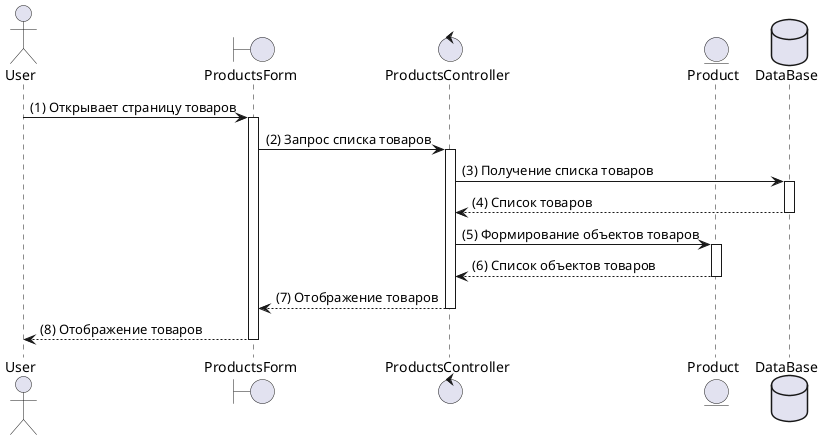 @startuml
actor User
boundary ProductsForm
control ProductsController
entity Product
database DataBase

User -> ProductsForm : (1) Открывает страницу товаров
activate ProductsForm

ProductsForm -> ProductsController : (2) Запрос списка товаров
activate ProductsController

ProductsController -> DataBase : (3) Получение списка товаров
activate DataBase

DataBase --> ProductsController : (4) Список товаров
deactivate DataBase

ProductsController -> Product : (5) Формирование объектов товаров
activate Product

Product --> ProductsController : (6) Список объектов товаров
deactivate Product

ProductsController --> ProductsForm : (7) Отображение товаров
deactivate ProductsController

ProductsForm --> User : (8) Отображение товаров
deactivate ProductsForm

@enduml

